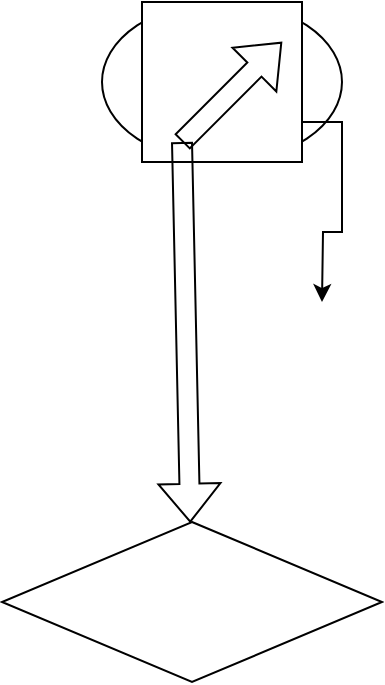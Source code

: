 <mxfile version="21.5.0" type="github">
  <diagram name="Page-1" id="-xpBv86mThoSlriV0EGq">
    <mxGraphModel dx="1362" dy="795" grid="1" gridSize="10" guides="1" tooltips="1" connect="1" arrows="1" fold="1" page="1" pageScale="1" pageWidth="850" pageHeight="1100" math="0" shadow="0">
      <root>
        <mxCell id="0" />
        <mxCell id="1" parent="0" />
        <mxCell id="wy8cBP2-OztxhUjvgTu6-1" value="" style="ellipse;whiteSpace=wrap;html=1;" vertex="1" parent="1">
          <mxGeometry x="360" y="370" width="120" height="80" as="geometry" />
        </mxCell>
        <mxCell id="wy8cBP2-OztxhUjvgTu6-3" style="edgeStyle=orthogonalEdgeStyle;rounded=0;orthogonalLoop=1;jettySize=auto;html=1;exitX=1;exitY=0.75;exitDx=0;exitDy=0;" edge="1" parent="1" source="wy8cBP2-OztxhUjvgTu6-2">
          <mxGeometry relative="1" as="geometry">
            <mxPoint x="470" y="520" as="targetPoint" />
          </mxGeometry>
        </mxCell>
        <mxCell id="wy8cBP2-OztxhUjvgTu6-2" value="" style="whiteSpace=wrap;html=1;aspect=fixed;" vertex="1" parent="1">
          <mxGeometry x="380" y="370" width="80" height="80" as="geometry" />
        </mxCell>
        <mxCell id="wy8cBP2-OztxhUjvgTu6-4" value="" style="shape=flexArrow;endArrow=classic;html=1;rounded=0;" edge="1" parent="1">
          <mxGeometry width="50" height="50" relative="1" as="geometry">
            <mxPoint x="400" y="440" as="sourcePoint" />
            <mxPoint x="450" y="390" as="targetPoint" />
          </mxGeometry>
        </mxCell>
        <mxCell id="wy8cBP2-OztxhUjvgTu6-5" value="" style="shape=flexArrow;endArrow=classic;html=1;rounded=0;" edge="1" parent="1" target="wy8cBP2-OztxhUjvgTu6-6">
          <mxGeometry width="50" height="50" relative="1" as="geometry">
            <mxPoint x="400" y="440" as="sourcePoint" />
            <mxPoint x="450" y="390" as="targetPoint" />
          </mxGeometry>
        </mxCell>
        <mxCell id="wy8cBP2-OztxhUjvgTu6-6" value="" style="rhombus;whiteSpace=wrap;html=1;" vertex="1" parent="1">
          <mxGeometry x="310" y="630" width="190" height="80" as="geometry" />
        </mxCell>
      </root>
    </mxGraphModel>
  </diagram>
</mxfile>
